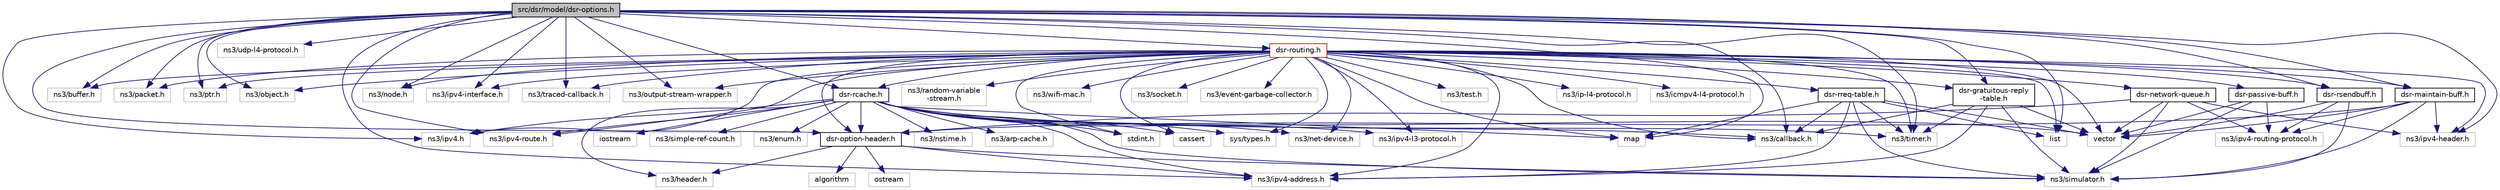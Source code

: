 digraph "src/dsr/model/dsr-options.h"
{
 // LATEX_PDF_SIZE
  edge [fontname="Helvetica",fontsize="10",labelfontname="Helvetica",labelfontsize="10"];
  node [fontname="Helvetica",fontsize="10",shape=record];
  Node1 [label="src/dsr/model/dsr-options.h",height=0.2,width=0.4,color="black", fillcolor="grey75", style="filled", fontcolor="black",tooltip=" "];
  Node1 -> Node2 [color="midnightblue",fontsize="10",style="solid",fontname="Helvetica"];
  Node2 [label="map",height=0.2,width=0.4,color="grey75", fillcolor="white", style="filled",tooltip=" "];
  Node1 -> Node3 [color="midnightblue",fontsize="10",style="solid",fontname="Helvetica"];
  Node3 [label="list",height=0.2,width=0.4,color="grey75", fillcolor="white", style="filled",tooltip=" "];
  Node1 -> Node4 [color="midnightblue",fontsize="10",style="solid",fontname="Helvetica"];
  Node4 [label="ns3/buffer.h",height=0.2,width=0.4,color="grey75", fillcolor="white", style="filled",tooltip=" "];
  Node1 -> Node5 [color="midnightblue",fontsize="10",style="solid",fontname="Helvetica"];
  Node5 [label="ns3/packet.h",height=0.2,width=0.4,color="grey75", fillcolor="white", style="filled",tooltip=" "];
  Node1 -> Node6 [color="midnightblue",fontsize="10",style="solid",fontname="Helvetica"];
  Node6 [label="ns3/callback.h",height=0.2,width=0.4,color="grey75", fillcolor="white", style="filled",tooltip=" "];
  Node1 -> Node7 [color="midnightblue",fontsize="10",style="solid",fontname="Helvetica"];
  Node7 [label="ns3/ptr.h",height=0.2,width=0.4,color="grey75", fillcolor="white", style="filled",tooltip=" "];
  Node1 -> Node8 [color="midnightblue",fontsize="10",style="solid",fontname="Helvetica"];
  Node8 [label="ns3/udp-l4-protocol.h",height=0.2,width=0.4,color="grey75", fillcolor="white", style="filled",tooltip=" "];
  Node1 -> Node9 [color="midnightblue",fontsize="10",style="solid",fontname="Helvetica"];
  Node9 [label="ns3/ipv4.h",height=0.2,width=0.4,color="grey75", fillcolor="white", style="filled",tooltip=" "];
  Node1 -> Node10 [color="midnightblue",fontsize="10",style="solid",fontname="Helvetica"];
  Node10 [label="ns3/ipv4-route.h",height=0.2,width=0.4,color="grey75", fillcolor="white", style="filled",tooltip=" "];
  Node1 -> Node11 [color="midnightblue",fontsize="10",style="solid",fontname="Helvetica"];
  Node11 [label="ns3/object.h",height=0.2,width=0.4,color="grey75", fillcolor="white", style="filled",tooltip=" "];
  Node1 -> Node12 [color="midnightblue",fontsize="10",style="solid",fontname="Helvetica"];
  Node12 [label="ns3/node.h",height=0.2,width=0.4,color="grey75", fillcolor="white", style="filled",tooltip=" "];
  Node1 -> Node13 [color="midnightblue",fontsize="10",style="solid",fontname="Helvetica"];
  Node13 [label="ns3/ipv4-interface.h",height=0.2,width=0.4,color="grey75", fillcolor="white", style="filled",tooltip=" "];
  Node1 -> Node14 [color="midnightblue",fontsize="10",style="solid",fontname="Helvetica"];
  Node14 [label="ns3/ipv4-header.h",height=0.2,width=0.4,color="grey75", fillcolor="white", style="filled",tooltip=" "];
  Node1 -> Node15 [color="midnightblue",fontsize="10",style="solid",fontname="Helvetica"];
  Node15 [label="ns3/ipv4-address.h",height=0.2,width=0.4,color="grey75", fillcolor="white", style="filled",tooltip=" "];
  Node1 -> Node16 [color="midnightblue",fontsize="10",style="solid",fontname="Helvetica"];
  Node16 [label="ns3/traced-callback.h",height=0.2,width=0.4,color="grey75", fillcolor="white", style="filled",tooltip=" "];
  Node1 -> Node17 [color="midnightblue",fontsize="10",style="solid",fontname="Helvetica"];
  Node17 [label="ns3/output-stream-wrapper.h",height=0.2,width=0.4,color="grey75", fillcolor="white", style="filled",tooltip=" "];
  Node1 -> Node18 [color="midnightblue",fontsize="10",style="solid",fontname="Helvetica"];
  Node18 [label="ns3/timer.h",height=0.2,width=0.4,color="grey75", fillcolor="white", style="filled",tooltip=" "];
  Node1 -> Node19 [color="midnightblue",fontsize="10",style="solid",fontname="Helvetica"];
  Node19 [label="dsr-rsendbuff.h",height=0.2,width=0.4,color="black", fillcolor="white", style="filled",URL="$dsr-rsendbuff_8h.html",tooltip=" "];
  Node19 -> Node20 [color="midnightblue",fontsize="10",style="solid",fontname="Helvetica"];
  Node20 [label="vector",height=0.2,width=0.4,color="grey75", fillcolor="white", style="filled",tooltip=" "];
  Node19 -> Node21 [color="midnightblue",fontsize="10",style="solid",fontname="Helvetica"];
  Node21 [label="ns3/ipv4-routing-protocol.h",height=0.2,width=0.4,color="grey75", fillcolor="white", style="filled",tooltip=" "];
  Node19 -> Node22 [color="midnightblue",fontsize="10",style="solid",fontname="Helvetica"];
  Node22 [label="ns3/simulator.h",height=0.2,width=0.4,color="grey75", fillcolor="white", style="filled",tooltip=" "];
  Node1 -> Node23 [color="midnightblue",fontsize="10",style="solid",fontname="Helvetica"];
  Node23 [label="dsr-maintain-buff.h",height=0.2,width=0.4,color="black", fillcolor="white", style="filled",URL="$dsr-maintain-buff_8h.html",tooltip=" "];
  Node23 -> Node20 [color="midnightblue",fontsize="10",style="solid",fontname="Helvetica"];
  Node23 -> Node21 [color="midnightblue",fontsize="10",style="solid",fontname="Helvetica"];
  Node23 -> Node22 [color="midnightblue",fontsize="10",style="solid",fontname="Helvetica"];
  Node23 -> Node14 [color="midnightblue",fontsize="10",style="solid",fontname="Helvetica"];
  Node23 -> Node24 [color="midnightblue",fontsize="10",style="solid",fontname="Helvetica"];
  Node24 [label="dsr-option-header.h",height=0.2,width=0.4,color="black", fillcolor="white", style="filled",URL="$dsr-option-header_8h.html",tooltip=" "];
  Node24 -> Node25 [color="midnightblue",fontsize="10",style="solid",fontname="Helvetica"];
  Node25 [label="ostream",height=0.2,width=0.4,color="grey75", fillcolor="white", style="filled",tooltip=" "];
  Node24 -> Node26 [color="midnightblue",fontsize="10",style="solid",fontname="Helvetica"];
  Node26 [label="algorithm",height=0.2,width=0.4,color="grey75", fillcolor="white", style="filled",tooltip=" "];
  Node24 -> Node27 [color="midnightblue",fontsize="10",style="solid",fontname="Helvetica"];
  Node27 [label="ns3/header.h",height=0.2,width=0.4,color="grey75", fillcolor="white", style="filled",tooltip=" "];
  Node24 -> Node15 [color="midnightblue",fontsize="10",style="solid",fontname="Helvetica"];
  Node24 -> Node22 [color="midnightblue",fontsize="10",style="solid",fontname="Helvetica"];
  Node1 -> Node24 [color="midnightblue",fontsize="10",style="solid",fontname="Helvetica"];
  Node1 -> Node28 [color="midnightblue",fontsize="10",style="solid",fontname="Helvetica"];
  Node28 [label="dsr-rcache.h",height=0.2,width=0.4,color="black", fillcolor="white", style="filled",URL="$dsr-rcache_8h.html",tooltip=" "];
  Node28 -> Node2 [color="midnightblue",fontsize="10",style="solid",fontname="Helvetica"];
  Node28 -> Node29 [color="midnightblue",fontsize="10",style="solid",fontname="Helvetica"];
  Node29 [label="stdint.h",height=0.2,width=0.4,color="grey75", fillcolor="white", style="filled",tooltip=" "];
  Node28 -> Node30 [color="midnightblue",fontsize="10",style="solid",fontname="Helvetica"];
  Node30 [label="cassert",height=0.2,width=0.4,color="grey75", fillcolor="white", style="filled",tooltip=" "];
  Node28 -> Node31 [color="midnightblue",fontsize="10",style="solid",fontname="Helvetica"];
  Node31 [label="sys/types.h",height=0.2,width=0.4,color="grey75", fillcolor="white", style="filled",tooltip=" "];
  Node28 -> Node32 [color="midnightblue",fontsize="10",style="solid",fontname="Helvetica"];
  Node32 [label="iostream",height=0.2,width=0.4,color="grey75", fillcolor="white", style="filled",tooltip=" "];
  Node28 -> Node20 [color="midnightblue",fontsize="10",style="solid",fontname="Helvetica"];
  Node28 -> Node22 [color="midnightblue",fontsize="10",style="solid",fontname="Helvetica"];
  Node28 -> Node18 [color="midnightblue",fontsize="10",style="solid",fontname="Helvetica"];
  Node28 -> Node33 [color="midnightblue",fontsize="10",style="solid",fontname="Helvetica"];
  Node33 [label="ns3/simple-ref-count.h",height=0.2,width=0.4,color="grey75", fillcolor="white", style="filled",tooltip=" "];
  Node28 -> Node27 [color="midnightblue",fontsize="10",style="solid",fontname="Helvetica"];
  Node28 -> Node34 [color="midnightblue",fontsize="10",style="solid",fontname="Helvetica"];
  Node34 [label="ns3/enum.h",height=0.2,width=0.4,color="grey75", fillcolor="white", style="filled",tooltip=" "];
  Node28 -> Node15 [color="midnightblue",fontsize="10",style="solid",fontname="Helvetica"];
  Node28 -> Node35 [color="midnightblue",fontsize="10",style="solid",fontname="Helvetica"];
  Node35 [label="ns3/nstime.h",height=0.2,width=0.4,color="grey75", fillcolor="white", style="filled",tooltip=" "];
  Node28 -> Node9 [color="midnightblue",fontsize="10",style="solid",fontname="Helvetica"];
  Node28 -> Node10 [color="midnightblue",fontsize="10",style="solid",fontname="Helvetica"];
  Node28 -> Node36 [color="midnightblue",fontsize="10",style="solid",fontname="Helvetica"];
  Node36 [label="ns3/net-device.h",height=0.2,width=0.4,color="grey75", fillcolor="white", style="filled",tooltip=" "];
  Node28 -> Node37 [color="midnightblue",fontsize="10",style="solid",fontname="Helvetica"];
  Node37 [label="ns3/ipv4-l3-protocol.h",height=0.2,width=0.4,color="grey75", fillcolor="white", style="filled",tooltip=" "];
  Node28 -> Node6 [color="midnightblue",fontsize="10",style="solid",fontname="Helvetica"];
  Node28 -> Node38 [color="midnightblue",fontsize="10",style="solid",fontname="Helvetica"];
  Node38 [label="ns3/arp-cache.h",height=0.2,width=0.4,color="grey75", fillcolor="white", style="filled",tooltip=" "];
  Node28 -> Node24 [color="midnightblue",fontsize="10",style="solid",fontname="Helvetica"];
  Node1 -> Node39 [color="midnightblue",fontsize="10",style="solid",fontname="Helvetica"];
  Node39 [label="dsr-routing.h",height=0.2,width=0.4,color="red", fillcolor="white", style="filled",URL="$dsr-routing_8h.html",tooltip=" "];
  Node39 -> Node2 [color="midnightblue",fontsize="10",style="solid",fontname="Helvetica"];
  Node39 -> Node3 [color="midnightblue",fontsize="10",style="solid",fontname="Helvetica"];
  Node39 -> Node20 [color="midnightblue",fontsize="10",style="solid",fontname="Helvetica"];
  Node39 -> Node29 [color="midnightblue",fontsize="10",style="solid",fontname="Helvetica"];
  Node39 -> Node30 [color="midnightblue",fontsize="10",style="solid",fontname="Helvetica"];
  Node39 -> Node31 [color="midnightblue",fontsize="10",style="solid",fontname="Helvetica"];
  Node39 -> Node6 [color="midnightblue",fontsize="10",style="solid",fontname="Helvetica"];
  Node39 -> Node11 [color="midnightblue",fontsize="10",style="solid",fontname="Helvetica"];
  Node39 -> Node12 [color="midnightblue",fontsize="10",style="solid",fontname="Helvetica"];
  Node39 -> Node7 [color="midnightblue",fontsize="10",style="solid",fontname="Helvetica"];
  Node39 -> Node4 [color="midnightblue",fontsize="10",style="solid",fontname="Helvetica"];
  Node39 -> Node5 [color="midnightblue",fontsize="10",style="solid",fontname="Helvetica"];
  Node39 -> Node9 [color="midnightblue",fontsize="10",style="solid",fontname="Helvetica"];
  Node39 -> Node40 [color="midnightblue",fontsize="10",style="solid",fontname="Helvetica"];
  Node40 [label="ns3/ip-l4-protocol.h",height=0.2,width=0.4,color="grey75", fillcolor="white", style="filled",tooltip=" "];
  Node39 -> Node37 [color="midnightblue",fontsize="10",style="solid",fontname="Helvetica"];
  Node39 -> Node41 [color="midnightblue",fontsize="10",style="solid",fontname="Helvetica"];
  Node41 [label="ns3/icmpv4-l4-protocol.h",height=0.2,width=0.4,color="grey75", fillcolor="white", style="filled",tooltip=" "];
  Node39 -> Node13 [color="midnightblue",fontsize="10",style="solid",fontname="Helvetica"];
  Node39 -> Node14 [color="midnightblue",fontsize="10",style="solid",fontname="Helvetica"];
  Node39 -> Node15 [color="midnightblue",fontsize="10",style="solid",fontname="Helvetica"];
  Node39 -> Node16 [color="midnightblue",fontsize="10",style="solid",fontname="Helvetica"];
  Node39 -> Node42 [color="midnightblue",fontsize="10",style="solid",fontname="Helvetica"];
  Node42 [label="ns3/random-variable\l-stream.h",height=0.2,width=0.4,color="grey75", fillcolor="white", style="filled",tooltip=" "];
  Node39 -> Node10 [color="midnightblue",fontsize="10",style="solid",fontname="Helvetica"];
  Node39 -> Node18 [color="midnightblue",fontsize="10",style="solid",fontname="Helvetica"];
  Node39 -> Node36 [color="midnightblue",fontsize="10",style="solid",fontname="Helvetica"];
  Node39 -> Node17 [color="midnightblue",fontsize="10",style="solid",fontname="Helvetica"];
  Node39 -> Node43 [color="midnightblue",fontsize="10",style="solid",fontname="Helvetica"];
  Node43 [label="ns3/wifi-mac.h",height=0.2,width=0.4,color="grey75", fillcolor="white", style="filled",tooltip=" "];
  Node39 -> Node44 [color="midnightblue",fontsize="10",style="solid",fontname="Helvetica"];
  Node44 [label="ns3/socket.h",height=0.2,width=0.4,color="grey75", fillcolor="white", style="filled",tooltip=" "];
  Node39 -> Node45 [color="midnightblue",fontsize="10",style="solid",fontname="Helvetica"];
  Node45 [label="ns3/event-garbage-collector.h",height=0.2,width=0.4,color="grey75", fillcolor="white", style="filled",tooltip=" "];
  Node39 -> Node46 [color="midnightblue",fontsize="10",style="solid",fontname="Helvetica"];
  Node46 [label="ns3/test.h",height=0.2,width=0.4,color="grey75", fillcolor="white", style="filled",tooltip=" "];
  Node39 -> Node47 [color="midnightblue",fontsize="10",style="solid",fontname="Helvetica"];
  Node47 [label="dsr-network-queue.h",height=0.2,width=0.4,color="black", fillcolor="white", style="filled",URL="$dsr-network-queue_8h.html",tooltip=" "];
  Node47 -> Node20 [color="midnightblue",fontsize="10",style="solid",fontname="Helvetica"];
  Node47 -> Node21 [color="midnightblue",fontsize="10",style="solid",fontname="Helvetica"];
  Node47 -> Node22 [color="midnightblue",fontsize="10",style="solid",fontname="Helvetica"];
  Node47 -> Node14 [color="midnightblue",fontsize="10",style="solid",fontname="Helvetica"];
  Node47 -> Node24 [color="midnightblue",fontsize="10",style="solid",fontname="Helvetica"];
  Node39 -> Node28 [color="midnightblue",fontsize="10",style="solid",fontname="Helvetica"];
  Node39 -> Node48 [color="midnightblue",fontsize="10",style="solid",fontname="Helvetica"];
  Node48 [label="dsr-rreq-table.h",height=0.2,width=0.4,color="black", fillcolor="white", style="filled",URL="$dsr-rreq-table_8h.html",tooltip=" "];
  Node48 -> Node22 [color="midnightblue",fontsize="10",style="solid",fontname="Helvetica"];
  Node48 -> Node18 [color="midnightblue",fontsize="10",style="solid",fontname="Helvetica"];
  Node48 -> Node15 [color="midnightblue",fontsize="10",style="solid",fontname="Helvetica"];
  Node48 -> Node6 [color="midnightblue",fontsize="10",style="solid",fontname="Helvetica"];
  Node48 -> Node3 [color="midnightblue",fontsize="10",style="solid",fontname="Helvetica"];
  Node48 -> Node20 [color="midnightblue",fontsize="10",style="solid",fontname="Helvetica"];
  Node48 -> Node2 [color="midnightblue",fontsize="10",style="solid",fontname="Helvetica"];
  Node39 -> Node23 [color="midnightblue",fontsize="10",style="solid",fontname="Helvetica"];
  Node39 -> Node49 [color="midnightblue",fontsize="10",style="solid",fontname="Helvetica"];
  Node49 [label="dsr-passive-buff.h",height=0.2,width=0.4,color="black", fillcolor="white", style="filled",URL="$dsr-passive-buff_8h.html",tooltip=" "];
  Node49 -> Node20 [color="midnightblue",fontsize="10",style="solid",fontname="Helvetica"];
  Node49 -> Node21 [color="midnightblue",fontsize="10",style="solid",fontname="Helvetica"];
  Node49 -> Node22 [color="midnightblue",fontsize="10",style="solid",fontname="Helvetica"];
  Node39 -> Node24 [color="midnightblue",fontsize="10",style="solid",fontname="Helvetica"];
  Node39 -> Node19 [color="midnightblue",fontsize="10",style="solid",fontname="Helvetica"];
  Node39 -> Node52 [color="midnightblue",fontsize="10",style="solid",fontname="Helvetica"];
  Node52 [label="dsr-gratuitous-reply\l-table.h",height=0.2,width=0.4,color="black", fillcolor="white", style="filled",URL="$dsr-gratuitous-reply-table_8h.html",tooltip=" "];
  Node52 -> Node22 [color="midnightblue",fontsize="10",style="solid",fontname="Helvetica"];
  Node52 -> Node18 [color="midnightblue",fontsize="10",style="solid",fontname="Helvetica"];
  Node52 -> Node15 [color="midnightblue",fontsize="10",style="solid",fontname="Helvetica"];
  Node52 -> Node6 [color="midnightblue",fontsize="10",style="solid",fontname="Helvetica"];
  Node52 -> Node20 [color="midnightblue",fontsize="10",style="solid",fontname="Helvetica"];
  Node1 -> Node52 [color="midnightblue",fontsize="10",style="solid",fontname="Helvetica"];
}
